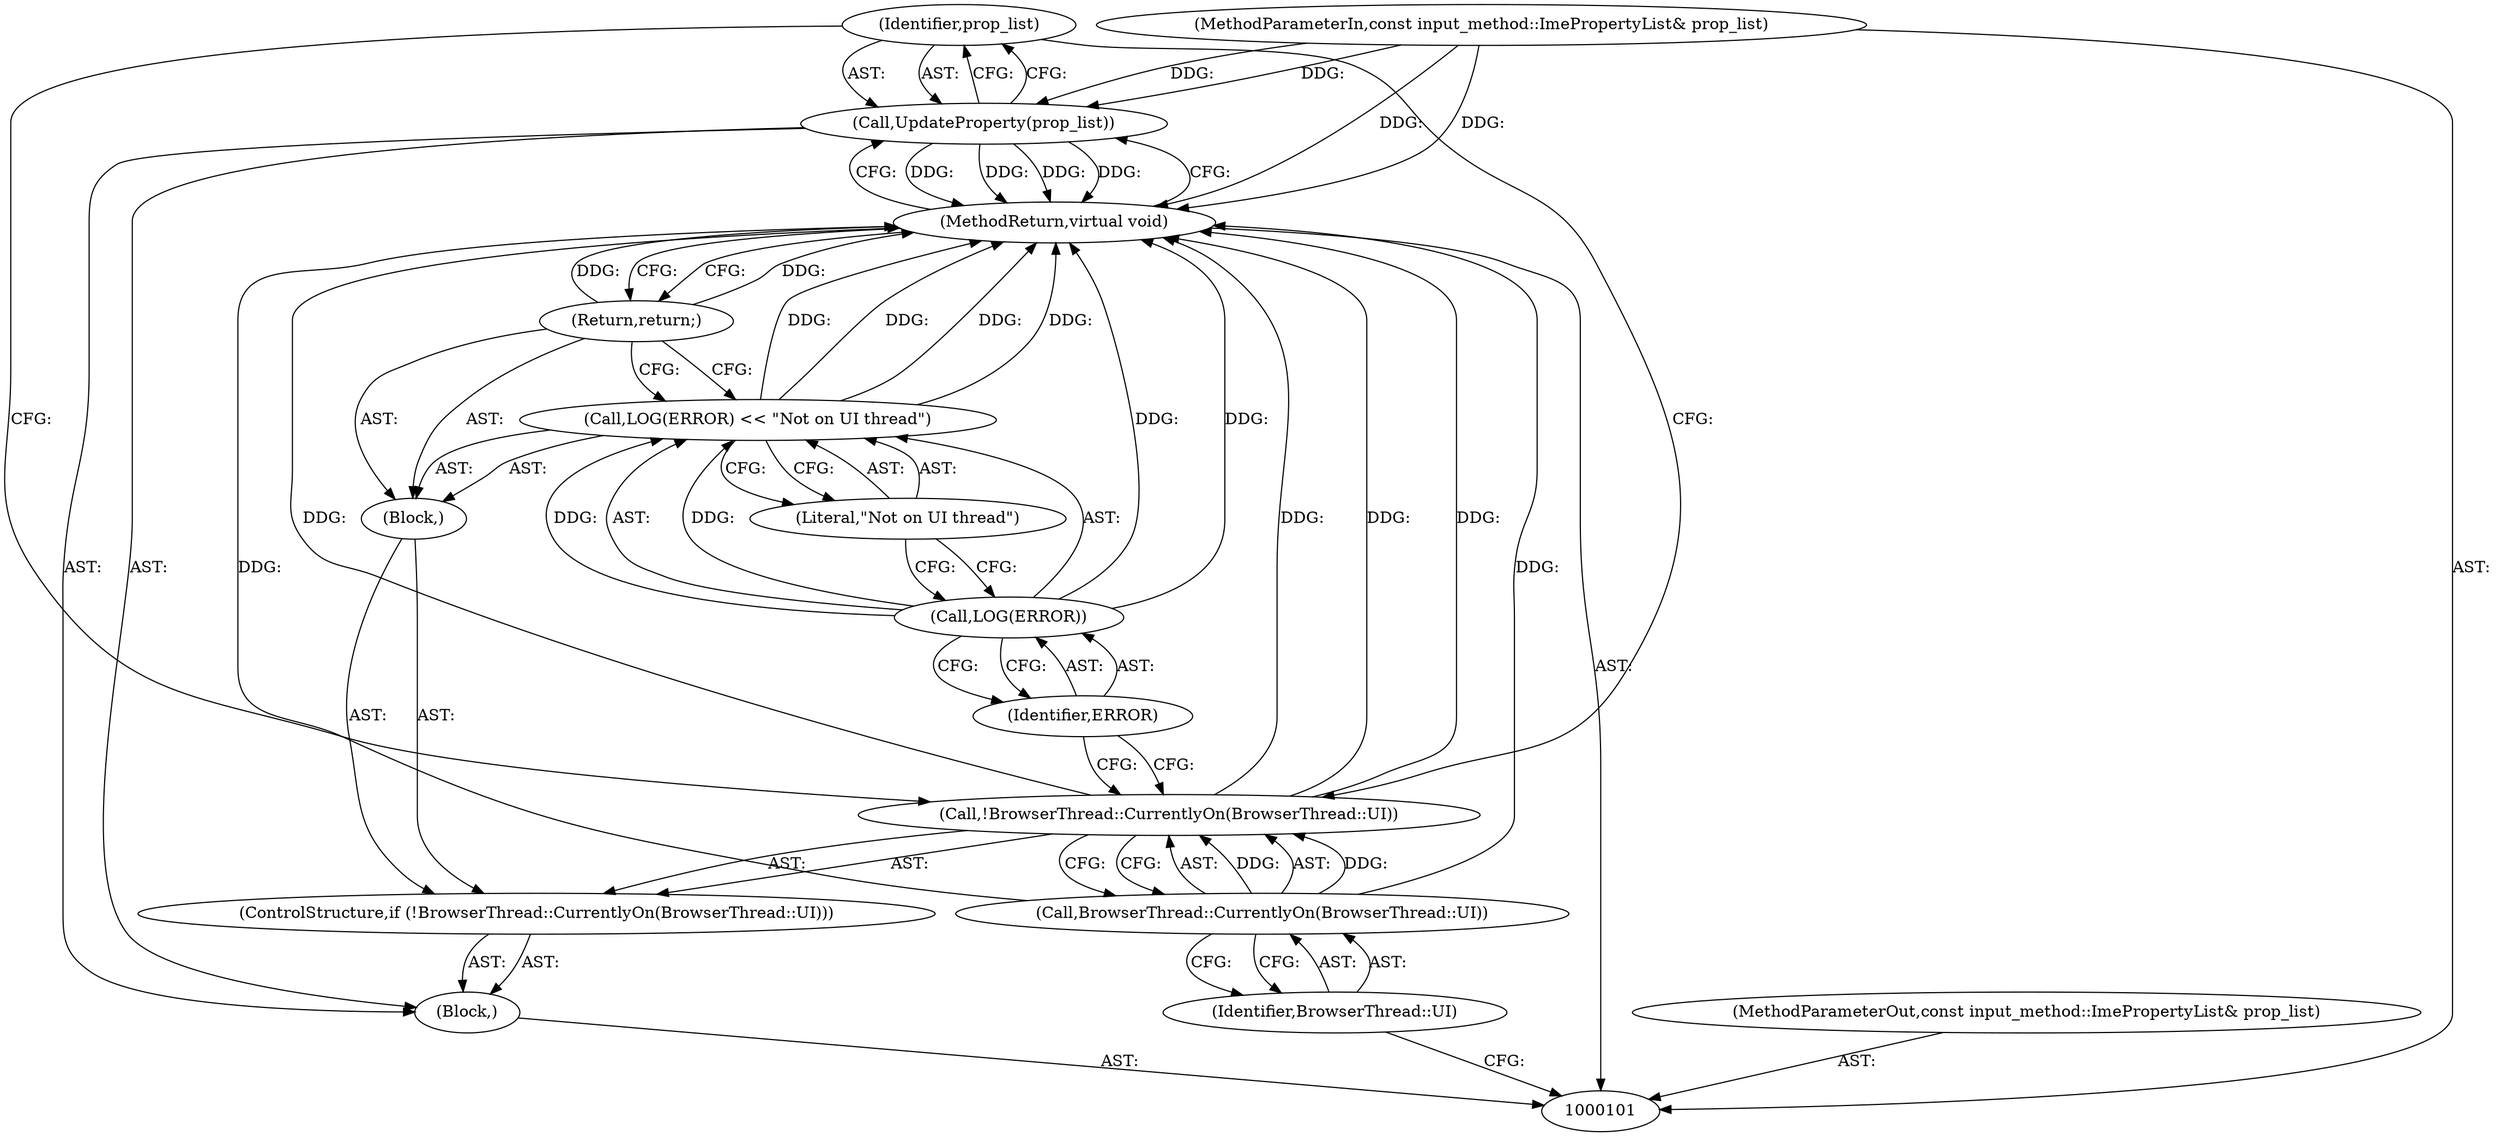 digraph "0_Chrome_dc7b094a338c6c521f918f478e993f0f74bbea0d_34" {
"1000115" [label="(Identifier,prop_list)"];
"1000114" [label="(Call,UpdateProperty(prop_list))"];
"1000116" [label="(MethodReturn,virtual void)"];
"1000103" [label="(Block,)"];
"1000102" [label="(MethodParameterIn,const input_method::ImePropertyList& prop_list)"];
"1000144" [label="(MethodParameterOut,const input_method::ImePropertyList& prop_list)"];
"1000106" [label="(Call,BrowserThread::CurrentlyOn(BrowserThread::UI))"];
"1000107" [label="(Identifier,BrowserThread::UI)"];
"1000104" [label="(ControlStructure,if (!BrowserThread::CurrentlyOn(BrowserThread::UI)))"];
"1000108" [label="(Block,)"];
"1000105" [label="(Call,!BrowserThread::CurrentlyOn(BrowserThread::UI))"];
"1000111" [label="(Identifier,ERROR)"];
"1000112" [label="(Literal,\"Not on UI thread\")"];
"1000109" [label="(Call,LOG(ERROR) << \"Not on UI thread\")"];
"1000110" [label="(Call,LOG(ERROR))"];
"1000113" [label="(Return,return;)"];
"1000115" -> "1000114"  [label="AST: "];
"1000115" -> "1000105"  [label="CFG: "];
"1000114" -> "1000115"  [label="CFG: "];
"1000114" -> "1000103"  [label="AST: "];
"1000114" -> "1000115"  [label="CFG: "];
"1000115" -> "1000114"  [label="AST: "];
"1000116" -> "1000114"  [label="CFG: "];
"1000114" -> "1000116"  [label="DDG: "];
"1000114" -> "1000116"  [label="DDG: "];
"1000102" -> "1000114"  [label="DDG: "];
"1000116" -> "1000101"  [label="AST: "];
"1000116" -> "1000113"  [label="CFG: "];
"1000116" -> "1000114"  [label="CFG: "];
"1000106" -> "1000116"  [label="DDG: "];
"1000105" -> "1000116"  [label="DDG: "];
"1000105" -> "1000116"  [label="DDG: "];
"1000114" -> "1000116"  [label="DDG: "];
"1000114" -> "1000116"  [label="DDG: "];
"1000102" -> "1000116"  [label="DDG: "];
"1000109" -> "1000116"  [label="DDG: "];
"1000109" -> "1000116"  [label="DDG: "];
"1000110" -> "1000116"  [label="DDG: "];
"1000113" -> "1000116"  [label="DDG: "];
"1000103" -> "1000101"  [label="AST: "];
"1000104" -> "1000103"  [label="AST: "];
"1000114" -> "1000103"  [label="AST: "];
"1000102" -> "1000101"  [label="AST: "];
"1000102" -> "1000116"  [label="DDG: "];
"1000102" -> "1000114"  [label="DDG: "];
"1000144" -> "1000101"  [label="AST: "];
"1000106" -> "1000105"  [label="AST: "];
"1000106" -> "1000107"  [label="CFG: "];
"1000107" -> "1000106"  [label="AST: "];
"1000105" -> "1000106"  [label="CFG: "];
"1000106" -> "1000116"  [label="DDG: "];
"1000106" -> "1000105"  [label="DDG: "];
"1000107" -> "1000106"  [label="AST: "];
"1000107" -> "1000101"  [label="CFG: "];
"1000106" -> "1000107"  [label="CFG: "];
"1000104" -> "1000103"  [label="AST: "];
"1000105" -> "1000104"  [label="AST: "];
"1000108" -> "1000104"  [label="AST: "];
"1000108" -> "1000104"  [label="AST: "];
"1000109" -> "1000108"  [label="AST: "];
"1000113" -> "1000108"  [label="AST: "];
"1000105" -> "1000104"  [label="AST: "];
"1000105" -> "1000106"  [label="CFG: "];
"1000106" -> "1000105"  [label="AST: "];
"1000111" -> "1000105"  [label="CFG: "];
"1000115" -> "1000105"  [label="CFG: "];
"1000105" -> "1000116"  [label="DDG: "];
"1000105" -> "1000116"  [label="DDG: "];
"1000106" -> "1000105"  [label="DDG: "];
"1000111" -> "1000110"  [label="AST: "];
"1000111" -> "1000105"  [label="CFG: "];
"1000110" -> "1000111"  [label="CFG: "];
"1000112" -> "1000109"  [label="AST: "];
"1000112" -> "1000110"  [label="CFG: "];
"1000109" -> "1000112"  [label="CFG: "];
"1000109" -> "1000108"  [label="AST: "];
"1000109" -> "1000112"  [label="CFG: "];
"1000110" -> "1000109"  [label="AST: "];
"1000112" -> "1000109"  [label="AST: "];
"1000113" -> "1000109"  [label="CFG: "];
"1000109" -> "1000116"  [label="DDG: "];
"1000109" -> "1000116"  [label="DDG: "];
"1000110" -> "1000109"  [label="DDG: "];
"1000110" -> "1000109"  [label="AST: "];
"1000110" -> "1000111"  [label="CFG: "];
"1000111" -> "1000110"  [label="AST: "];
"1000112" -> "1000110"  [label="CFG: "];
"1000110" -> "1000116"  [label="DDG: "];
"1000110" -> "1000109"  [label="DDG: "];
"1000113" -> "1000108"  [label="AST: "];
"1000113" -> "1000109"  [label="CFG: "];
"1000116" -> "1000113"  [label="CFG: "];
"1000113" -> "1000116"  [label="DDG: "];
}
